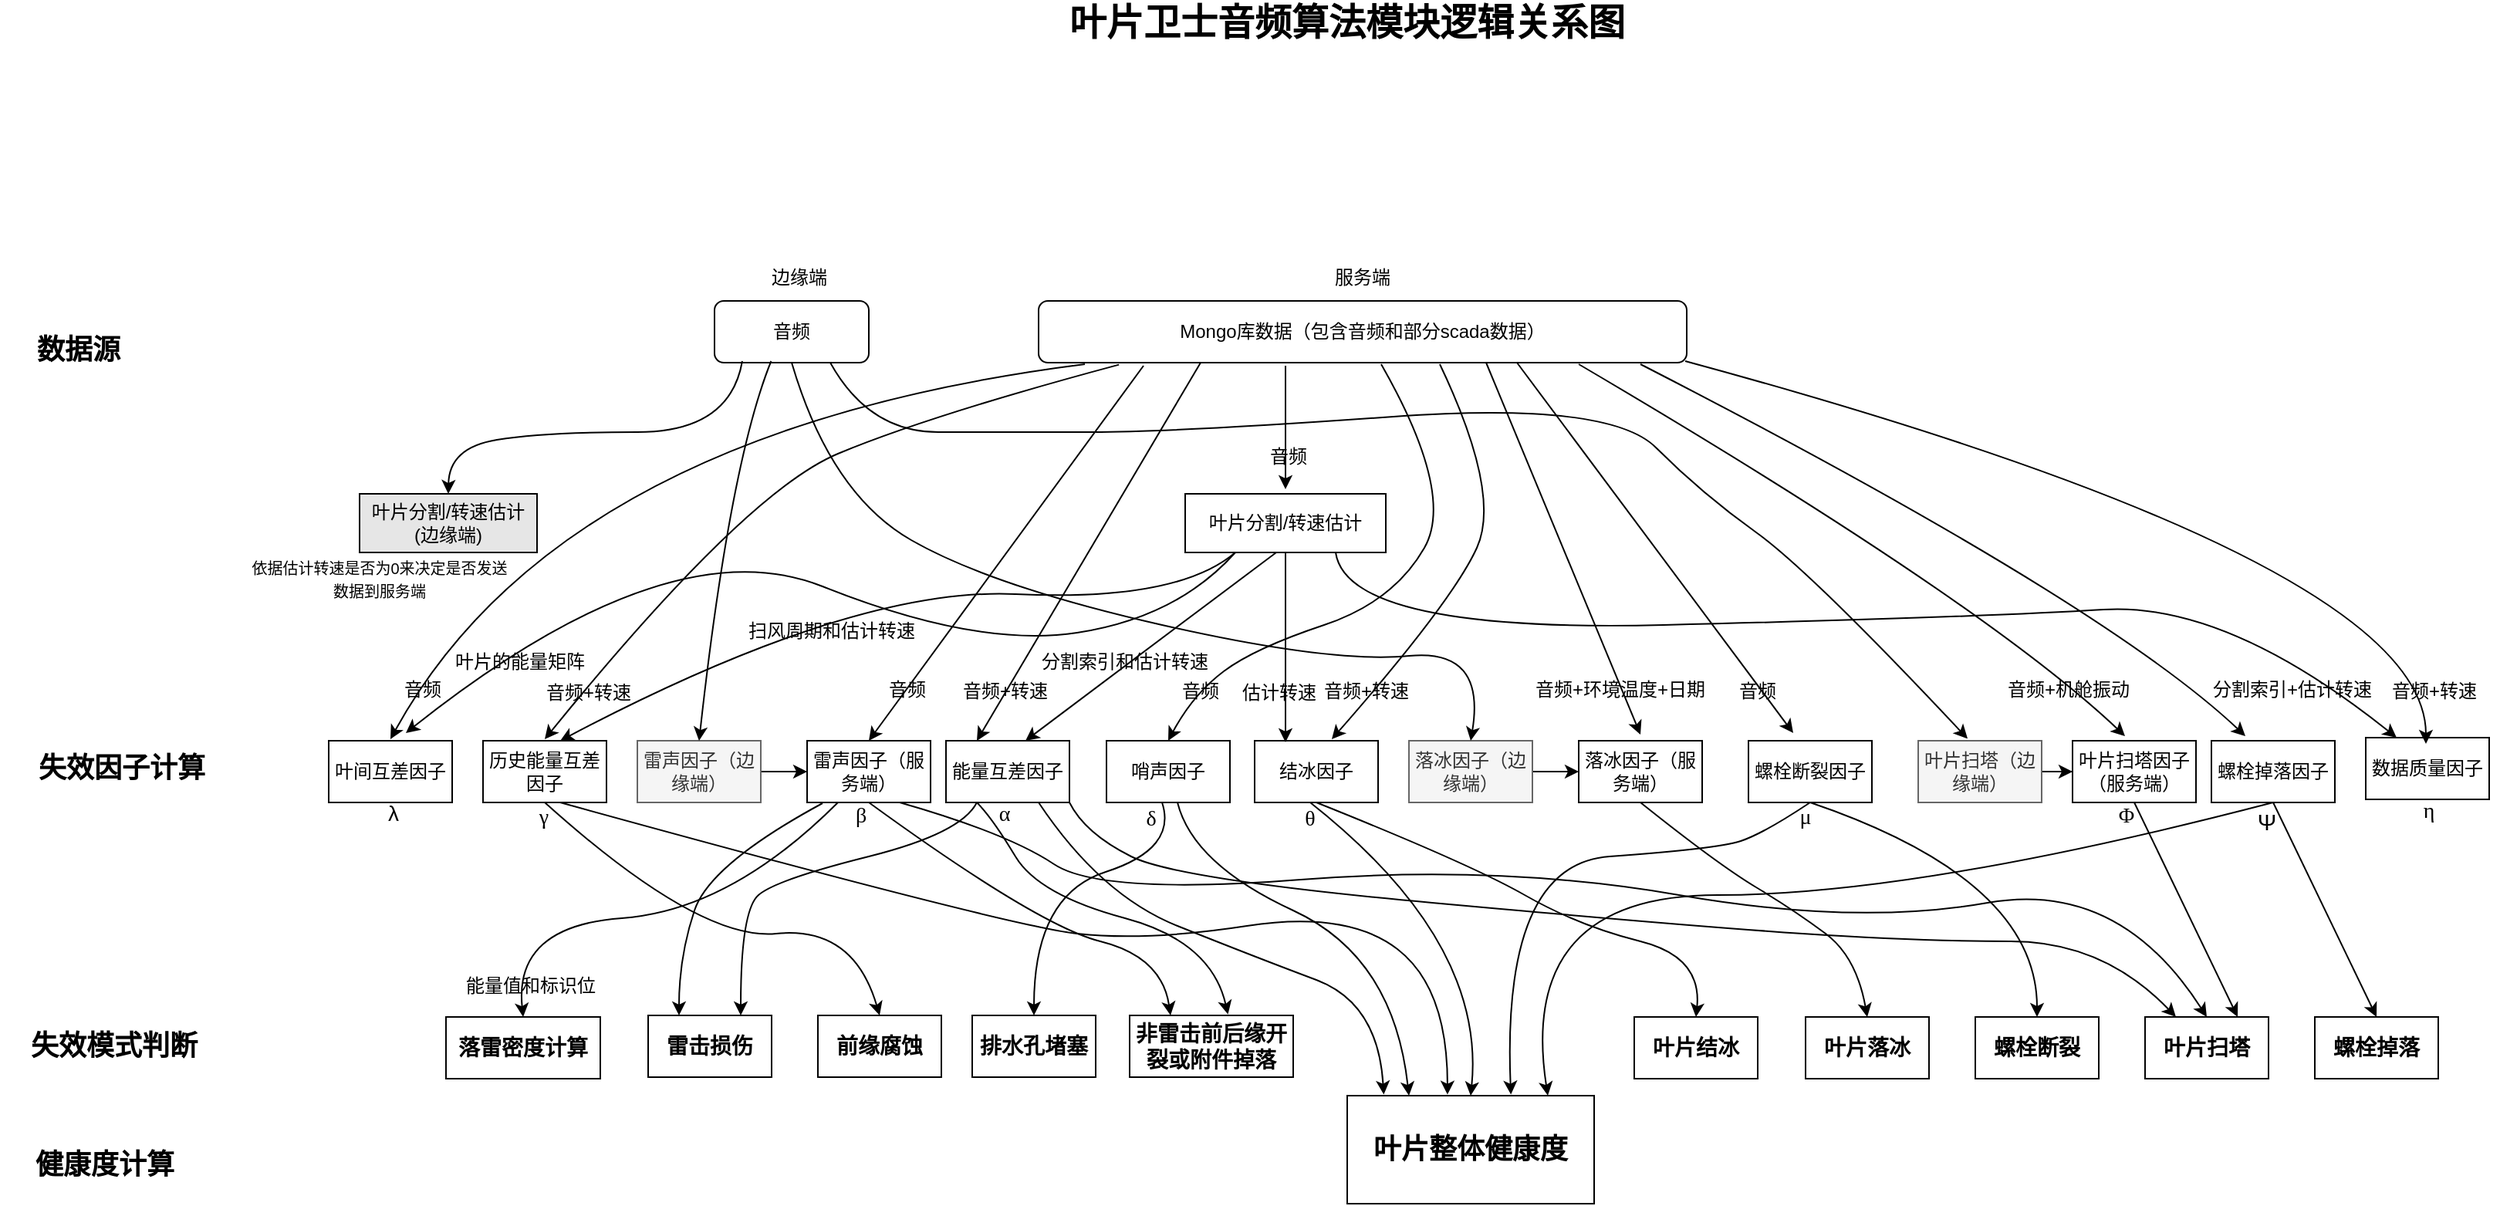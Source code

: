 <mxfile version="16.6.2" type="github">
  <diagram id="YilDh3PAvlAbY0U243uL" name="Page-1">
    <mxGraphModel dx="1182" dy="2036" grid="1" gridSize="10" guides="1" tooltips="1" connect="1" arrows="1" fold="1" page="0" pageScale="1" pageWidth="827" pageHeight="1169" math="0" shadow="0">
      <root>
        <mxCell id="0" />
        <mxCell id="1" parent="0" />
        <mxCell id="-pXGqylEfpOpcV__bSYs-3" value="数据质量因子" style="rounded=0;whiteSpace=wrap;html=1;" parent="1" vertex="1">
          <mxGeometry x="1230" y="-1002" width="80" height="40" as="geometry" />
        </mxCell>
        <mxCell id="-pXGqylEfpOpcV__bSYs-5" value="叶间互差因子" style="rounded=0;whiteSpace=wrap;html=1;" parent="1" vertex="1">
          <mxGeometry x="-90" y="-1000" width="80" height="40" as="geometry" />
        </mxCell>
        <mxCell id="-pXGqylEfpOpcV__bSYs-6" value="历史能量互差因子" style="rounded=0;whiteSpace=wrap;html=1;" parent="1" vertex="1">
          <mxGeometry x="10" y="-1000" width="80" height="40" as="geometry" />
        </mxCell>
        <mxCell id="-pXGqylEfpOpcV__bSYs-40" value="" style="edgeStyle=orthogonalEdgeStyle;rounded=0;orthogonalLoop=1;jettySize=auto;html=1;" parent="1" source="-pXGqylEfpOpcV__bSYs-7" target="-pXGqylEfpOpcV__bSYs-33" edge="1">
          <mxGeometry relative="1" as="geometry" />
        </mxCell>
        <mxCell id="-pXGqylEfpOpcV__bSYs-7" value="雷声因子（边缘端）" style="rounded=0;whiteSpace=wrap;html=1;fillColor=#f5f5f5;fontColor=#333333;strokeColor=#666666;" parent="1" vertex="1">
          <mxGeometry x="110" y="-1000" width="80" height="40" as="geometry" />
        </mxCell>
        <mxCell id="-pXGqylEfpOpcV__bSYs-8" value="能量互差因子" style="rounded=0;whiteSpace=wrap;html=1;" parent="1" vertex="1">
          <mxGeometry x="310" y="-1000" width="80" height="40" as="geometry" />
        </mxCell>
        <mxCell id="-pXGqylEfpOpcV__bSYs-9" value="哨声因子" style="rounded=0;whiteSpace=wrap;html=1;" parent="1" vertex="1">
          <mxGeometry x="414" y="-1000" width="80" height="40" as="geometry" />
        </mxCell>
        <mxCell id="-pXGqylEfpOpcV__bSYs-10" value="结冰因子" style="rounded=0;whiteSpace=wrap;html=1;" parent="1" vertex="1">
          <mxGeometry x="510" y="-1000" width="80" height="40" as="geometry" />
        </mxCell>
        <mxCell id="-pXGqylEfpOpcV__bSYs-41" value="" style="edgeStyle=orthogonalEdgeStyle;rounded=0;orthogonalLoop=1;jettySize=auto;html=1;" parent="1" source="-pXGqylEfpOpcV__bSYs-11" target="-pXGqylEfpOpcV__bSYs-12" edge="1">
          <mxGeometry relative="1" as="geometry" />
        </mxCell>
        <mxCell id="-pXGqylEfpOpcV__bSYs-11" value="落冰因子（边缘端）" style="rounded=0;whiteSpace=wrap;html=1;fillColor=#f5f5f5;fontColor=#333333;strokeColor=#666666;" parent="1" vertex="1">
          <mxGeometry x="610" y="-1000" width="80" height="40" as="geometry" />
        </mxCell>
        <mxCell id="-pXGqylEfpOpcV__bSYs-12" value="落冰因子（服务端）" style="rounded=0;whiteSpace=wrap;html=1;" parent="1" vertex="1">
          <mxGeometry x="720" y="-1000" width="80" height="40" as="geometry" />
        </mxCell>
        <mxCell id="-pXGqylEfpOpcV__bSYs-13" value="螺栓断裂因子" style="rounded=0;whiteSpace=wrap;html=1;" parent="1" vertex="1">
          <mxGeometry x="830" y="-1000" width="80" height="40" as="geometry" />
        </mxCell>
        <mxCell id="-pXGqylEfpOpcV__bSYs-14" value="螺栓掉落因子" style="rounded=0;whiteSpace=wrap;html=1;" parent="1" vertex="1">
          <mxGeometry x="1130" y="-1000" width="80" height="40" as="geometry" />
        </mxCell>
        <mxCell id="-pXGqylEfpOpcV__bSYs-101" value="" style="edgeStyle=orthogonalEdgeStyle;rounded=0;orthogonalLoop=1;jettySize=auto;html=1;fontSize=18;" parent="1" source="-pXGqylEfpOpcV__bSYs-15" target="-pXGqylEfpOpcV__bSYs-99" edge="1">
          <mxGeometry relative="1" as="geometry" />
        </mxCell>
        <mxCell id="-pXGqylEfpOpcV__bSYs-15" value="叶片扫塔（边缘端）" style="rounded=0;whiteSpace=wrap;html=1;fillColor=#f5f5f5;fontColor=#333333;strokeColor=#666666;" parent="1" vertex="1">
          <mxGeometry x="940" y="-1000" width="80" height="40" as="geometry" />
        </mxCell>
        <mxCell id="-pXGqylEfpOpcV__bSYs-16" value="&lt;b&gt;&lt;span style=&quot;font-size: 10.5pt&quot;&gt;雷击损伤&lt;/span&gt;&lt;/b&gt;" style="rounded=0;whiteSpace=wrap;html=1;" parent="1" vertex="1">
          <mxGeometry x="117" y="-822" width="80" height="40" as="geometry" />
        </mxCell>
        <mxCell id="-pXGqylEfpOpcV__bSYs-17" value="&lt;b&gt;&lt;span style=&quot;font-size: 10.5pt&quot;&gt;排水孔堵塞&lt;/span&gt;&lt;/b&gt;" style="rounded=0;whiteSpace=wrap;html=1;" parent="1" vertex="1">
          <mxGeometry x="327" y="-822" width="80" height="40" as="geometry" />
        </mxCell>
        <mxCell id="-pXGqylEfpOpcV__bSYs-18" value="&lt;b&gt;&lt;span style=&quot;font-size: 10.5pt&quot;&gt;非雷击前后缘开裂或附件掉落&lt;/span&gt;&lt;/b&gt;" style="rounded=0;whiteSpace=wrap;html=1;" parent="1" vertex="1">
          <mxGeometry x="429" y="-822" width="106" height="40" as="geometry" />
        </mxCell>
        <mxCell id="-pXGqylEfpOpcV__bSYs-19" value="&lt;b&gt;&lt;span style=&quot;font-size: 10.5pt&quot;&gt;螺栓断裂&lt;/span&gt;&lt;/b&gt;" style="rounded=0;whiteSpace=wrap;html=1;" parent="1" vertex="1">
          <mxGeometry x="977" y="-821" width="80" height="40" as="geometry" />
        </mxCell>
        <mxCell id="-pXGqylEfpOpcV__bSYs-20" value="&lt;b&gt;&lt;span style=&quot;font-size: 10.5pt&quot;&gt;叶片结冰&lt;/span&gt;&lt;/b&gt;" style="rounded=0;whiteSpace=wrap;html=1;" parent="1" vertex="1">
          <mxGeometry x="756" y="-821" width="80" height="40" as="geometry" />
        </mxCell>
        <mxCell id="-pXGqylEfpOpcV__bSYs-21" value="&lt;b&gt;&lt;span style=&quot;font-size: 10.5pt&quot;&gt;叶片扫塔&lt;/span&gt;&lt;/b&gt;" style="rounded=0;whiteSpace=wrap;html=1;" parent="1" vertex="1">
          <mxGeometry x="1087" y="-821" width="80" height="40" as="geometry" />
        </mxCell>
        <mxCell id="-pXGqylEfpOpcV__bSYs-22" value="&lt;b&gt;&lt;span style=&quot;font-size: 10.5pt&quot;&gt;前缘腐蚀&lt;/span&gt;&lt;/b&gt;" style="rounded=0;whiteSpace=wrap;html=1;" parent="1" vertex="1">
          <mxGeometry x="227" y="-822" width="80" height="40" as="geometry" />
        </mxCell>
        <mxCell id="-pXGqylEfpOpcV__bSYs-23" value="&lt;b&gt;&lt;span style=&quot;font-size: 10.5pt&quot;&gt;螺栓掉落&lt;/span&gt;&lt;/b&gt;" style="rounded=0;whiteSpace=wrap;html=1;" parent="1" vertex="1">
          <mxGeometry x="1197" y="-821" width="80" height="40" as="geometry" />
        </mxCell>
        <mxCell id="-pXGqylEfpOpcV__bSYs-24" value="&lt;font style=&quot;font-size: 18px&quot;&gt;&lt;b&gt;叶片整体健康度&lt;/b&gt;&lt;/font&gt;" style="rounded=0;whiteSpace=wrap;html=1;" parent="1" vertex="1">
          <mxGeometry x="570" y="-770" width="160" height="70" as="geometry" />
        </mxCell>
        <mxCell id="-pXGqylEfpOpcV__bSYs-26" value="&lt;font style=&quot;font-size: 14px&quot;&gt;&lt;b&gt;落雷密度计算&lt;/b&gt;&lt;/font&gt;" style="rounded=0;whiteSpace=wrap;html=1;" parent="1" vertex="1">
          <mxGeometry x="-14" y="-821" width="100" height="40" as="geometry" />
        </mxCell>
        <mxCell id="-pXGqylEfpOpcV__bSYs-27" value="&lt;span&gt;Mongo库数据（包含音频和部分scada数据）&lt;/span&gt;" style="rounded=1;whiteSpace=wrap;html=1;" parent="1" vertex="1">
          <mxGeometry x="370" y="-1285" width="420" height="40" as="geometry" />
        </mxCell>
        <mxCell id="-pXGqylEfpOpcV__bSYs-28" value="音频" style="rounded=1;whiteSpace=wrap;html=1;" parent="1" vertex="1">
          <mxGeometry x="160" y="-1285" width="100" height="40" as="geometry" />
        </mxCell>
        <mxCell id="-pXGqylEfpOpcV__bSYs-31" value="边缘端" style="text;html=1;strokeColor=none;fillColor=none;align=center;verticalAlign=middle;whiteSpace=wrap;rounded=0;" parent="1" vertex="1">
          <mxGeometry x="185" y="-1315" width="60" height="30" as="geometry" />
        </mxCell>
        <mxCell id="-pXGqylEfpOpcV__bSYs-32" value="服务端" style="text;html=1;strokeColor=none;fillColor=none;align=center;verticalAlign=middle;whiteSpace=wrap;rounded=0;" parent="1" vertex="1">
          <mxGeometry x="550" y="-1304.5" width="60" height="9" as="geometry" />
        </mxCell>
        <mxCell id="-pXGqylEfpOpcV__bSYs-33" value="雷声因子（服务端）" style="rounded=0;whiteSpace=wrap;html=1;" parent="1" vertex="1">
          <mxGeometry x="220" y="-1000" width="80" height="40" as="geometry" />
        </mxCell>
        <mxCell id="-pXGqylEfpOpcV__bSYs-34" value="&lt;b&gt;&lt;font style=&quot;font-size: 18px&quot;&gt;失效模式判断&lt;/font&gt;&lt;/b&gt;" style="text;html=1;strokeColor=none;fillColor=none;align=center;verticalAlign=middle;whiteSpace=wrap;rounded=0;" parent="1" vertex="1">
          <mxGeometry x="-294.5" y="-817" width="130" height="30" as="geometry" />
        </mxCell>
        <mxCell id="-pXGqylEfpOpcV__bSYs-35" value="&lt;b&gt;&lt;font style=&quot;font-size: 18px&quot;&gt;失效因子计算&lt;/font&gt;&lt;/b&gt;" style="text;html=1;strokeColor=none;fillColor=none;align=center;verticalAlign=middle;whiteSpace=wrap;rounded=0;" parent="1" vertex="1">
          <mxGeometry x="-294.5" y="-997" width="140" height="30" as="geometry" />
        </mxCell>
        <mxCell id="-pXGqylEfpOpcV__bSYs-36" value="&lt;b&gt;&lt;font style=&quot;font-size: 18px&quot;&gt;数据源&lt;/font&gt;&lt;/b&gt;" style="text;html=1;strokeColor=none;fillColor=none;align=center;verticalAlign=middle;whiteSpace=wrap;rounded=0;" parent="1" vertex="1">
          <mxGeometry x="-302.5" y="-1268" width="100" height="30" as="geometry" />
        </mxCell>
        <mxCell id="-pXGqylEfpOpcV__bSYs-43" value="" style="curved=1;endArrow=classic;html=1;rounded=0;entryX=0.75;entryY=0;entryDx=0;entryDy=0;exitX=0.25;exitY=1;exitDx=0;exitDy=0;" parent="1" source="-pXGqylEfpOpcV__bSYs-8" target="-pXGqylEfpOpcV__bSYs-16" edge="1">
          <mxGeometry width="50" height="50" relative="1" as="geometry">
            <mxPoint x="360" y="-880" as="sourcePoint" />
            <mxPoint x="100" y="-910" as="targetPoint" />
            <Array as="points">
              <mxPoint x="320" y="-940" />
              <mxPoint x="200" y="-910" />
              <mxPoint x="177" y="-890" />
            </Array>
          </mxGeometry>
        </mxCell>
        <mxCell id="-pXGqylEfpOpcV__bSYs-45" value="" style="curved=1;endArrow=classic;html=1;rounded=0;exitX=0;exitY=0.25;exitDx=0;exitDy=0;entryX=0.25;entryY=0;entryDx=0;entryDy=0;" parent="1" source="-pXGqylEfpOpcV__bSYs-64" target="-pXGqylEfpOpcV__bSYs-16" edge="1">
          <mxGeometry width="50" height="50" relative="1" as="geometry">
            <mxPoint x="60" y="-920" as="sourcePoint" />
            <mxPoint x="10" y="-840" as="targetPoint" />
            <Array as="points">
              <mxPoint x="157" y="-920" />
              <mxPoint x="137" y="-860" />
            </Array>
          </mxGeometry>
        </mxCell>
        <mxCell id="-pXGqylEfpOpcV__bSYs-46" value="" style="curved=1;endArrow=classic;html=1;rounded=0;exitX=0.5;exitY=1;exitDx=0;exitDy=0;entryX=0.5;entryY=0;entryDx=0;entryDy=0;" parent="1" source="-pXGqylEfpOpcV__bSYs-6" target="-pXGqylEfpOpcV__bSYs-22" edge="1">
          <mxGeometry width="50" height="50" relative="1" as="geometry">
            <mxPoint x="80" y="-640" as="sourcePoint" />
            <mxPoint x="130" y="-690" as="targetPoint" />
            <Array as="points">
              <mxPoint x="150" y="-870" />
              <mxPoint x="250" y="-880" />
            </Array>
          </mxGeometry>
        </mxCell>
        <mxCell id="-pXGqylEfpOpcV__bSYs-47" value="" style="curved=1;endArrow=classic;html=1;rounded=0;entryX=0.5;entryY=0;entryDx=0;entryDy=0;" parent="1" target="-pXGqylEfpOpcV__bSYs-26" edge="1">
          <mxGeometry width="50" height="50" relative="1" as="geometry">
            <mxPoint x="240" y="-960" as="sourcePoint" />
            <mxPoint x="229" y="-850" as="targetPoint" />
            <Array as="points">
              <mxPoint x="170" y="-890" />
              <mxPoint x="30" y="-880" />
            </Array>
          </mxGeometry>
        </mxCell>
        <mxCell id="-pXGqylEfpOpcV__bSYs-48" value="" style="curved=1;endArrow=classic;html=1;rounded=0;entryX=0.5;entryY=0;entryDx=0;entryDy=0;" parent="1" target="-pXGqylEfpOpcV__bSYs-17" edge="1">
          <mxGeometry width="50" height="50" relative="1" as="geometry">
            <mxPoint x="450" y="-960" as="sourcePoint" />
            <mxPoint x="510" y="-880" as="targetPoint" />
            <Array as="points">
              <mxPoint x="460" y="-930" />
              <mxPoint x="367" y="-900" />
            </Array>
          </mxGeometry>
        </mxCell>
        <mxCell id="-pXGqylEfpOpcV__bSYs-49" value="" style="curved=1;endArrow=classic;html=1;rounded=0;entryX=0.601;entryY=-0.017;entryDx=0;entryDy=0;exitX=0.25;exitY=1;exitDx=0;exitDy=0;entryPerimeter=0;" parent="1" source="-pXGqylEfpOpcV__bSYs-8" target="-pXGqylEfpOpcV__bSYs-18" edge="1">
          <mxGeometry width="50" height="50" relative="1" as="geometry">
            <mxPoint x="350" y="-960" as="sourcePoint" />
            <mxPoint x="370" y="-850" as="targetPoint" />
            <Array as="points">
              <mxPoint x="340" y="-950" />
              <mxPoint x="370" y="-900" />
              <mxPoint x="482" y="-870" />
            </Array>
          </mxGeometry>
        </mxCell>
        <mxCell id="-pXGqylEfpOpcV__bSYs-50" value="" style="curved=1;endArrow=classic;html=1;rounded=0;exitX=0.5;exitY=1;exitDx=0;exitDy=0;entryX=0.25;entryY=0;entryDx=0;entryDy=0;" parent="1" source="-pXGqylEfpOpcV__bSYs-33" target="-pXGqylEfpOpcV__bSYs-18" edge="1">
          <mxGeometry width="50" height="50" relative="1" as="geometry">
            <mxPoint x="150" y="-640" as="sourcePoint" />
            <mxPoint x="340" y="-840" as="targetPoint" />
            <Array as="points">
              <mxPoint x="370" y="-880" />
              <mxPoint x="450" y="-860" />
            </Array>
          </mxGeometry>
        </mxCell>
        <mxCell id="-pXGqylEfpOpcV__bSYs-51" value="" style="curved=1;endArrow=classic;html=1;rounded=0;entryX=0.5;entryY=0;entryDx=0;entryDy=0;exitX=0.5;exitY=1;exitDx=0;exitDy=0;" parent="1" source="-pXGqylEfpOpcV__bSYs-13" target="-pXGqylEfpOpcV__bSYs-19" edge="1">
          <mxGeometry width="50" height="50" relative="1" as="geometry">
            <mxPoint x="480" y="-861" as="sourcePoint" />
            <mxPoint x="600" y="-821" as="targetPoint" />
            <Array as="points">
              <mxPoint x="1017" y="-910" />
            </Array>
          </mxGeometry>
        </mxCell>
        <mxCell id="-pXGqylEfpOpcV__bSYs-52" value="" style="curved=1;endArrow=classic;html=1;rounded=0;entryX=0.5;entryY=0;entryDx=0;entryDy=0;exitX=0.5;exitY=1;exitDx=0;exitDy=0;" parent="1" source="-pXGqylEfpOpcV__bSYs-14" target="-pXGqylEfpOpcV__bSYs-23" edge="1">
          <mxGeometry width="50" height="50" relative="1" as="geometry">
            <mxPoint x="620" y="-860" as="sourcePoint" />
            <mxPoint x="480" y="-811" as="targetPoint" />
            <Array as="points" />
          </mxGeometry>
        </mxCell>
        <mxCell id="-pXGqylEfpOpcV__bSYs-53" value="" style="curved=1;endArrow=classic;html=1;rounded=0;entryX=0.75;entryY=0;entryDx=0;entryDy=0;exitX=0.5;exitY=1;exitDx=0;exitDy=0;" parent="1" source="-pXGqylEfpOpcV__bSYs-99" target="-pXGqylEfpOpcV__bSYs-21" edge="1">
          <mxGeometry width="50" height="50" relative="1" as="geometry">
            <mxPoint x="1020" y="-960" as="sourcePoint" />
            <mxPoint x="670" y="-821" as="targetPoint" />
            <Array as="points" />
          </mxGeometry>
        </mxCell>
        <mxCell id="-pXGqylEfpOpcV__bSYs-54" value="&lt;b&gt;&lt;span style=&quot;font-size: 10.5pt&quot;&gt;叶片落冰&lt;/span&gt;&lt;/b&gt;" style="rounded=0;whiteSpace=wrap;html=1;" parent="1" vertex="1">
          <mxGeometry x="867" y="-821" width="80" height="40" as="geometry" />
        </mxCell>
        <mxCell id="-pXGqylEfpOpcV__bSYs-55" value="" style="curved=1;endArrow=classic;html=1;rounded=0;entryX=0.5;entryY=0;entryDx=0;entryDy=0;exitX=0.5;exitY=1;exitDx=0;exitDy=0;" parent="1" target="-pXGqylEfpOpcV__bSYs-54" edge="1">
          <mxGeometry width="50" height="50" relative="1" as="geometry">
            <mxPoint x="760" y="-960" as="sourcePoint" />
            <mxPoint x="690" y="-830" as="targetPoint" />
            <Array as="points">
              <mxPoint x="810" y="-920" />
              <mxPoint x="860" y="-890" />
              <mxPoint x="900" y="-860" />
            </Array>
          </mxGeometry>
        </mxCell>
        <mxCell id="-pXGqylEfpOpcV__bSYs-56" value="" style="curved=1;endArrow=classic;html=1;rounded=0;entryX=0.5;entryY=0;entryDx=0;entryDy=0;exitX=0.5;exitY=1;exitDx=0;exitDy=0;" parent="1" target="-pXGqylEfpOpcV__bSYs-20" edge="1">
          <mxGeometry width="50" height="50" relative="1" as="geometry">
            <mxPoint x="550" y="-960" as="sourcePoint" />
            <mxPoint x="390" y="-821" as="targetPoint" />
            <Array as="points">
              <mxPoint x="650" y="-920" />
              <mxPoint x="720" y="-880" />
              <mxPoint x="800" y="-860" />
            </Array>
          </mxGeometry>
        </mxCell>
        <mxCell id="-pXGqylEfpOpcV__bSYs-57" value="" style="curved=1;endArrow=classic;html=1;rounded=0;entryX=0.25;entryY=0;entryDx=0;entryDy=0;exitX=1;exitY=1;exitDx=0;exitDy=0;" parent="1" source="-pXGqylEfpOpcV__bSYs-8" target="-pXGqylEfpOpcV__bSYs-21" edge="1">
          <mxGeometry width="50" height="50" relative="1" as="geometry">
            <mxPoint x="370" y="-960" as="sourcePoint" />
            <mxPoint x="400" y="-821" as="targetPoint" />
            <Array as="points">
              <mxPoint x="400" y="-940" />
              <mxPoint x="460" y="-910" />
              <mxPoint x="790" y="-880" />
              <mxPoint x="940" y="-870" />
              <mxPoint x="1060" y="-870" />
            </Array>
          </mxGeometry>
        </mxCell>
        <mxCell id="-pXGqylEfpOpcV__bSYs-58" value="" style="curved=1;endArrow=classic;html=1;rounded=0;exitX=0.75;exitY=1;exitDx=0;exitDy=0;entryX=0.5;entryY=0;entryDx=0;entryDy=0;" parent="1" source="-pXGqylEfpOpcV__bSYs-33" target="-pXGqylEfpOpcV__bSYs-21" edge="1">
          <mxGeometry width="50" height="50" relative="1" as="geometry">
            <mxPoint x="360" y="-950" as="sourcePoint" />
            <mxPoint x="820" y="-830" as="targetPoint" />
            <Array as="points">
              <mxPoint x="350" y="-940" />
              <mxPoint x="410" y="-900" />
              <mxPoint x="670" y="-920" />
              <mxPoint x="900" y="-880" />
              <mxPoint x="1070" y="-910" />
            </Array>
          </mxGeometry>
        </mxCell>
        <mxCell id="-pXGqylEfpOpcV__bSYs-61" value="&lt;span lang=&quot;EN-US&quot; style=&quot;font-size: 10.5pt&quot;&gt;λ&lt;/span&gt;" style="text;html=1;strokeColor=none;fillColor=none;align=center;verticalAlign=middle;whiteSpace=wrap;rounded=0;fontSize=14;" parent="1" vertex="1">
          <mxGeometry x="-58" y="-958" width="20" height="10" as="geometry" />
        </mxCell>
        <mxCell id="-pXGqylEfpOpcV__bSYs-62" value="&lt;p class=&quot;MsoNormal&quot; align=&quot;center&quot;&gt;&lt;span lang=&quot;EN-US&quot; style=&quot;font-family: &amp;#34;times new roman&amp;#34; , serif&quot;&gt;η&lt;/span&gt;&lt;/p&gt;" style="text;html=1;strokeColor=none;fillColor=none;align=center;verticalAlign=middle;whiteSpace=wrap;rounded=0;fontSize=14;" parent="1" vertex="1">
          <mxGeometry x="1251" y="-963" width="40" height="15" as="geometry" />
        </mxCell>
        <mxCell id="-pXGqylEfpOpcV__bSYs-63" value="&lt;p class=&quot;MsoNormal&quot; align=&quot;center&quot;&gt;&lt;span lang=&quot;EN-US&quot; style=&quot;font-family: &amp;#34;times new roman&amp;#34; , serif&quot;&gt;γ&lt;/span&gt;&lt;/p&gt;" style="text;html=1;strokeColor=none;fillColor=none;align=center;verticalAlign=middle;whiteSpace=wrap;rounded=0;fontSize=14;" parent="1" vertex="1">
          <mxGeometry x="29" y="-961" width="41" height="20" as="geometry" />
        </mxCell>
        <mxCell id="-pXGqylEfpOpcV__bSYs-64" value="&lt;p class=&quot;MsoNormal&quot; align=&quot;center&quot;&gt;&lt;span lang=&quot;EN-US&quot; style=&quot;font-family: &amp;#34;times new roman&amp;#34; , serif&quot;&gt;β&lt;/span&gt;&lt;/p&gt;" style="text;html=1;strokeColor=none;fillColor=none;align=center;verticalAlign=middle;whiteSpace=wrap;rounded=0;fontSize=14;" parent="1" vertex="1">
          <mxGeometry x="230" y="-967" width="50" height="30" as="geometry" />
        </mxCell>
        <mxCell id="-pXGqylEfpOpcV__bSYs-65" value="&lt;p class=&quot;MsoNormal&quot; align=&quot;center&quot;&gt;&lt;span lang=&quot;EN-US&quot; style=&quot;font-size: 10.5pt ; font-family: &amp;#34;times new roman&amp;#34; , serif&quot;&gt;α&lt;/span&gt;&lt;br&gt;&lt;/p&gt;" style="text;html=1;strokeColor=none;fillColor=none;align=center;verticalAlign=middle;whiteSpace=wrap;rounded=0;fontSize=14;" parent="1" vertex="1">
          <mxGeometry x="338" y="-958" width="20" height="10" as="geometry" />
        </mxCell>
        <mxCell id="-pXGqylEfpOpcV__bSYs-66" value="&lt;p class=&quot;MsoNormal&quot; align=&quot;center&quot;&gt;&lt;span lang=&quot;EN-US&quot; style=&quot;font-family: &amp;#34;times new roman&amp;#34; , serif&quot;&gt;δ&lt;/span&gt;&lt;/p&gt;" style="text;html=1;strokeColor=none;fillColor=none;align=center;verticalAlign=middle;whiteSpace=wrap;rounded=0;fontSize=14;" parent="1" vertex="1">
          <mxGeometry x="425" y="-957" width="36" height="13" as="geometry" />
        </mxCell>
        <mxCell id="-pXGqylEfpOpcV__bSYs-67" value="&lt;p class=&quot;MsoNormal&quot; align=&quot;center&quot;&gt;&lt;span lang=&quot;EN-US&quot; style=&quot;font-family: &amp;#34;times new roman&amp;#34; , serif&quot;&gt;θ&lt;/span&gt;&lt;/p&gt;" style="text;html=1;strokeColor=none;fillColor=none;align=center;verticalAlign=middle;whiteSpace=wrap;rounded=0;fontSize=14;" parent="1" vertex="1">
          <mxGeometry x="521" y="-965" width="50" height="30" as="geometry" />
        </mxCell>
        <mxCell id="-pXGqylEfpOpcV__bSYs-69" value="&lt;p class=&quot;MsoNormal&quot; align=&quot;center&quot;&gt;&lt;span lang=&quot;EN-US&quot; style=&quot;font-family: &amp;#34;times new roman&amp;#34; , serif&quot;&gt;μ&lt;/span&gt;&lt;/p&gt;" style="text;html=1;strokeColor=none;fillColor=none;align=center;verticalAlign=middle;whiteSpace=wrap;rounded=0;fontSize=14;" parent="1" vertex="1">
          <mxGeometry x="842" y="-966" width="50" height="30" as="geometry" />
        </mxCell>
        <mxCell id="-pXGqylEfpOpcV__bSYs-70" value="&lt;p class=&quot;MsoNormal&quot; align=&quot;center&quot;&gt;&lt;span lang=&quot;EN-US&quot; style=&quot;font-size: 10.5pt ; font-family: &amp;#34;times new roman&amp;#34; , serif&quot;&gt;Φ&lt;/span&gt;&lt;br&gt;&lt;/p&gt;" style="text;html=1;strokeColor=none;fillColor=none;align=center;verticalAlign=middle;whiteSpace=wrap;rounded=0;fontSize=14;" parent="1" vertex="1">
          <mxGeometry x="1050" y="-967" width="50" height="30" as="geometry" />
        </mxCell>
        <mxCell id="-pXGqylEfpOpcV__bSYs-71" value="&lt;p class=&quot;MsoNormal&quot; align=&quot;center&quot;&gt;&lt;span style=&quot;font-size: 11pt&quot;&gt;Ψ&lt;/span&gt;&lt;br&gt;&lt;/p&gt;" style="text;html=1;strokeColor=none;fillColor=none;align=center;verticalAlign=middle;whiteSpace=wrap;rounded=0;fontSize=14;" parent="1" vertex="1">
          <mxGeometry x="1141" y="-962" width="50" height="30" as="geometry" />
        </mxCell>
        <mxCell id="-pXGqylEfpOpcV__bSYs-75" value="" style="curved=1;endArrow=classic;html=1;rounded=0;fontSize=14;entryX=0.663;entryY=-0.01;entryDx=0;entryDy=0;entryPerimeter=0;" parent="1" target="-pXGqylEfpOpcV__bSYs-24" edge="1">
          <mxGeometry width="50" height="50" relative="1" as="geometry">
            <mxPoint x="870" y="-960" as="sourcePoint" />
            <mxPoint x="1130" y="-830" as="targetPoint" />
            <Array as="points">
              <mxPoint x="840" y="-940" />
              <mxPoint x="810" y="-930" />
              <mxPoint x="670" y="-920" />
            </Array>
          </mxGeometry>
        </mxCell>
        <mxCell id="-pXGqylEfpOpcV__bSYs-76" value="" style="curved=1;endArrow=classic;html=1;rounded=0;fontSize=14;exitX=0.5;exitY=1;exitDx=0;exitDy=0;" parent="1" source="-pXGqylEfpOpcV__bSYs-14" edge="1">
          <mxGeometry width="50" height="50" relative="1" as="geometry">
            <mxPoint x="880" y="-950" as="sourcePoint" />
            <mxPoint x="700" y="-770" as="targetPoint" />
            <Array as="points">
              <mxPoint x="940" y="-900" />
              <mxPoint x="680" y="-900" />
            </Array>
          </mxGeometry>
        </mxCell>
        <mxCell id="-pXGqylEfpOpcV__bSYs-77" value="" style="curved=1;endArrow=classic;html=1;rounded=0;entryX=0.5;entryY=0;entryDx=0;entryDy=0;" parent="1" target="-pXGqylEfpOpcV__bSYs-24" edge="1">
          <mxGeometry width="50" height="50" relative="1" as="geometry">
            <mxPoint x="546" y="-960" as="sourcePoint" />
            <mxPoint x="621" y="-811" as="targetPoint" />
            <Array as="points">
              <mxPoint x="660" y="-870" />
            </Array>
          </mxGeometry>
        </mxCell>
        <mxCell id="-pXGqylEfpOpcV__bSYs-78" value="" style="curved=1;endArrow=classic;html=1;rounded=0;entryX=0.148;entryY=-0.01;entryDx=0;entryDy=0;entryPerimeter=0;exitX=0.75;exitY=1;exitDx=0;exitDy=0;" parent="1" source="-pXGqylEfpOpcV__bSYs-8" target="-pXGqylEfpOpcV__bSYs-24" edge="1">
          <mxGeometry width="50" height="50" relative="1" as="geometry">
            <mxPoint x="350" y="-960" as="sourcePoint" />
            <mxPoint x="382.5" y="-812" as="targetPoint" />
            <Array as="points">
              <mxPoint x="410" y="-900" />
              <mxPoint x="510" y="-860" />
              <mxPoint x="590" y="-830" />
            </Array>
          </mxGeometry>
        </mxCell>
        <mxCell id="-pXGqylEfpOpcV__bSYs-79" value="" style="curved=1;endArrow=classic;html=1;rounded=0;entryX=0.406;entryY=-0.01;entryDx=0;entryDy=0;entryPerimeter=0;" parent="1" target="-pXGqylEfpOpcV__bSYs-24" edge="1">
          <mxGeometry width="50" height="50" relative="1" as="geometry">
            <mxPoint x="60" y="-960" as="sourcePoint" />
            <mxPoint x="141" y="-812" as="targetPoint" />
            <Array as="points">
              <mxPoint x="350" y="-880" />
              <mxPoint x="440" y="-870" />
              <mxPoint x="570" y="-890" />
              <mxPoint x="635" y="-840" />
            </Array>
          </mxGeometry>
        </mxCell>
        <mxCell id="-pXGqylEfpOpcV__bSYs-80" value="" style="curved=1;endArrow=classic;html=1;rounded=0;entryX=0.25;entryY=0;entryDx=0;entryDy=0;exitX=0.575;exitY=1;exitDx=0;exitDy=0;exitPerimeter=0;" parent="1" source="-pXGqylEfpOpcV__bSYs-9" target="-pXGqylEfpOpcV__bSYs-24" edge="1">
          <mxGeometry width="50" height="50" relative="1" as="geometry">
            <mxPoint x="460" y="-950" as="sourcePoint" />
            <mxPoint x="241" y="-812" as="targetPoint" />
            <Array as="points">
              <mxPoint x="470" y="-920" />
              <mxPoint x="600" y="-860" />
            </Array>
          </mxGeometry>
        </mxCell>
        <mxCell id="-pXGqylEfpOpcV__bSYs-90" value="" style="curved=1;endArrow=classic;html=1;rounded=0;fontSize=18;entryX=0.5;entryY=0;entryDx=0;entryDy=0;exitX=0.367;exitY=0.975;exitDx=0;exitDy=0;exitPerimeter=0;" parent="1" source="-pXGqylEfpOpcV__bSYs-28" target="-pXGqylEfpOpcV__bSYs-7" edge="1">
          <mxGeometry width="50" height="50" relative="1" as="geometry">
            <mxPoint x="190" y="-1240" as="sourcePoint" />
            <mxPoint x="397.28" y="-1077" as="targetPoint" />
            <Array as="points">
              <mxPoint x="170" y="-1180" />
            </Array>
          </mxGeometry>
        </mxCell>
        <mxCell id="-pXGqylEfpOpcV__bSYs-91" value="" style="curved=1;endArrow=classic;html=1;rounded=0;fontSize=18;entryX=0.5;entryY=0;entryDx=0;entryDy=0;exitX=0.5;exitY=1;exitDx=0;exitDy=0;" parent="1" source="-pXGqylEfpOpcV__bSYs-28" target="-pXGqylEfpOpcV__bSYs-11" edge="1">
          <mxGeometry width="50" height="50" relative="1" as="geometry">
            <mxPoint x="370" y="-1240" as="sourcePoint" />
            <mxPoint x="160" y="-990" as="targetPoint" />
            <Array as="points">
              <mxPoint x="235" y="-1160" />
              <mxPoint x="340" y="-1100" />
              <mxPoint x="560" y="-1050" />
              <mxPoint x="660" y="-1060" />
            </Array>
          </mxGeometry>
        </mxCell>
        <mxCell id="-pXGqylEfpOpcV__bSYs-92" value="" style="curved=1;endArrow=classic;html=1;rounded=0;fontSize=18;" parent="1" edge="1">
          <mxGeometry width="50" height="50" relative="1" as="geometry">
            <mxPoint x="530" y="-1243" as="sourcePoint" />
            <mxPoint x="530" y="-1163" as="targetPoint" />
            <Array as="points" />
          </mxGeometry>
        </mxCell>
        <mxCell id="-pXGqylEfpOpcV__bSYs-95" value="" style="curved=1;endArrow=classic;html=1;rounded=0;fontSize=18;exitX=0.75;exitY=1;exitDx=0;exitDy=0;entryX=0.25;entryY=0;entryDx=0;entryDy=0;" parent="1" source="-pXGqylEfpOpcV__bSYs-4" target="-pXGqylEfpOpcV__bSYs-3" edge="1">
          <mxGeometry width="50" height="50" relative="1" as="geometry">
            <mxPoint x="510" y="-1148" as="sourcePoint" />
            <mxPoint x="409" y="-1093" as="targetPoint" />
            <Array as="points">
              <mxPoint x="570" y="-1070" />
              <mxPoint x="980" y="-1080" />
              <mxPoint x="1140" y="-1090" />
            </Array>
          </mxGeometry>
        </mxCell>
        <mxCell id="-pXGqylEfpOpcV__bSYs-97" value="" style="curved=1;endArrow=classic;html=1;rounded=0;fontSize=18;exitX=0.25;exitY=1;exitDx=0;exitDy=0;" parent="1" source="-pXGqylEfpOpcV__bSYs-4" edge="1">
          <mxGeometry width="50" height="50" relative="1" as="geometry">
            <mxPoint x="470" y="-1147" as="sourcePoint" />
            <mxPoint x="60" y="-1000" as="targetPoint" />
            <Array as="points">
              <mxPoint x="460" y="-1090" />
              <mxPoint x="250" y="-1100" />
            </Array>
          </mxGeometry>
        </mxCell>
        <mxCell id="-pXGqylEfpOpcV__bSYs-98" value="" style="curved=1;endArrow=classic;html=1;rounded=0;fontSize=18;exitX=0.25;exitY=1;exitDx=0;exitDy=0;" parent="1" source="-pXGqylEfpOpcV__bSYs-4" edge="1">
          <mxGeometry width="50" height="50" relative="1" as="geometry">
            <mxPoint x="490" y="-1150" as="sourcePoint" />
            <mxPoint x="-40" y="-1005" as="targetPoint" />
            <Array as="points">
              <mxPoint x="460" y="-1080" />
              <mxPoint x="330" y="-1060" />
              <mxPoint x="130" y="-1140" />
            </Array>
          </mxGeometry>
        </mxCell>
        <mxCell id="-pXGqylEfpOpcV__bSYs-99" value="叶片扫塔因子（服务端）" style="rounded=0;whiteSpace=wrap;html=1;" parent="1" vertex="1">
          <mxGeometry x="1040" y="-1000" width="80" height="40" as="geometry" />
        </mxCell>
        <mxCell id="-pXGqylEfpOpcV__bSYs-102" value="" style="curved=1;endArrow=classic;html=1;rounded=0;fontSize=18;entryX=0.4;entryY=-0.033;entryDx=0;entryDy=0;entryPerimeter=0;exitX=0.75;exitY=1;exitDx=0;exitDy=0;" parent="1" source="-pXGqylEfpOpcV__bSYs-28" target="-pXGqylEfpOpcV__bSYs-15" edge="1">
          <mxGeometry width="50" height="50" relative="1" as="geometry">
            <mxPoint x="240" y="-1240" as="sourcePoint" />
            <mxPoint x="660" y="-990" as="targetPoint" />
            <Array as="points">
              <mxPoint x="260" y="-1200" />
              <mxPoint x="350" y="-1200" />
              <mxPoint x="460" y="-1200" />
              <mxPoint x="740" y="-1220" />
              <mxPoint x="800" y="-1160" />
              <mxPoint x="870" y="-1110" />
            </Array>
          </mxGeometry>
        </mxCell>
        <mxCell id="-pXGqylEfpOpcV__bSYs-103" value="&lt;font style=&quot;font-size: 12px&quot;&gt;叶片的能量矩阵&lt;/font&gt;" style="text;whiteSpace=wrap;html=1;fontSize=18;" parent="1" vertex="1">
          <mxGeometry x="-10" y="-1070" width="100" height="30" as="geometry" />
        </mxCell>
        <mxCell id="-pXGqylEfpOpcV__bSYs-104" value="" style="curved=1;endArrow=classic;html=1;rounded=0;fontSize=18;entryX=0.5;entryY=0;entryDx=0;entryDy=0;" parent="1" edge="1">
          <mxGeometry width="50" height="50" relative="1" as="geometry">
            <mxPoint x="400" y="-1244" as="sourcePoint" />
            <mxPoint x="-50" y="-1001" as="targetPoint" />
            <Array as="points">
              <mxPoint x="60" y="-1201" />
            </Array>
          </mxGeometry>
        </mxCell>
        <mxCell id="-pXGqylEfpOpcV__bSYs-105" value="&lt;font style=&quot;font-size: 12px&quot;&gt;扫风周期和估计转速&lt;/font&gt;" style="text;whiteSpace=wrap;html=1;fontSize=18;" parent="1" vertex="1">
          <mxGeometry x="180" y="-1090" width="120" height="40" as="geometry" />
        </mxCell>
        <mxCell id="-pXGqylEfpOpcV__bSYs-107" value="" style="curved=1;endArrow=classic;html=1;rounded=0;fontSize=18;exitX=0.5;exitY=1;exitDx=0;exitDy=0;entryX=0.5;entryY=0;entryDx=0;entryDy=0;" parent="1" target="-pXGqylEfpOpcV__bSYs-33" edge="1">
          <mxGeometry width="50" height="50" relative="1" as="geometry">
            <mxPoint x="438" y="-1243" as="sourcePoint" />
            <mxPoint x="403" y="-1188" as="targetPoint" />
            <Array as="points" />
          </mxGeometry>
        </mxCell>
        <mxCell id="-pXGqylEfpOpcV__bSYs-108" value="" style="curved=1;endArrow=classic;html=1;rounded=0;fontSize=18;entryX=0.75;entryY=1;entryDx=0;entryDy=0;exitX=0.454;exitY=1;exitDx=0;exitDy=0;exitPerimeter=0;" parent="1" source="-pXGqylEfpOpcV__bSYs-4" edge="1">
          <mxGeometry width="50" height="50" relative="1" as="geometry">
            <mxPoint x="510" y="-1150" as="sourcePoint" />
            <mxPoint x="361.5" y="-1000" as="targetPoint" />
            <Array as="points" />
          </mxGeometry>
        </mxCell>
        <mxCell id="-pXGqylEfpOpcV__bSYs-109" value="" style="curved=1;endArrow=classic;html=1;rounded=0;fontSize=18;entryX=0.25;entryY=0;entryDx=0;entryDy=0;exitX=0.25;exitY=1;exitDx=0;exitDy=0;" parent="1" source="-pXGqylEfpOpcV__bSYs-27" target="-pXGqylEfpOpcV__bSYs-8" edge="1">
          <mxGeometry width="50" height="50" relative="1" as="geometry">
            <mxPoint x="460" y="-1240" as="sourcePoint" />
            <mxPoint x="282.5" y="-988" as="targetPoint" />
            <Array as="points" />
          </mxGeometry>
        </mxCell>
        <mxCell id="-pXGqylEfpOpcV__bSYs-110" value="&lt;font style=&quot;font-size: 12px&quot;&gt;分割索引和估计转速&lt;/font&gt;" style="text;whiteSpace=wrap;html=1;fontSize=18;" parent="1" vertex="1">
          <mxGeometry x="370" y="-1070" width="118" height="40" as="geometry" />
        </mxCell>
        <mxCell id="-pXGqylEfpOpcV__bSYs-111" value="" style="curved=1;endArrow=classic;html=1;rounded=0;fontSize=18;entryX=0.5;entryY=0;entryDx=0;entryDy=0;" parent="1" target="-pXGqylEfpOpcV__bSYs-9" edge="1">
          <mxGeometry width="50" height="50" relative="1" as="geometry">
            <mxPoint x="592" y="-1244" as="sourcePoint" />
            <mxPoint x="480" y="-1010" as="targetPoint" />
            <Array as="points">
              <mxPoint x="640" y="-1160" />
              <mxPoint x="600" y="-1090" />
              <mxPoint x="510" y="-1060" />
              <mxPoint x="470" y="-1030" />
            </Array>
          </mxGeometry>
        </mxCell>
        <mxCell id="-pXGqylEfpOpcV__bSYs-113" value="" style="curved=1;endArrow=classic;html=1;rounded=0;fontSize=18;" parent="1" edge="1">
          <mxGeometry width="50" height="50" relative="1" as="geometry">
            <mxPoint x="630" y="-1244" as="sourcePoint" />
            <mxPoint x="560" y="-1001" as="targetPoint" />
            <Array as="points">
              <mxPoint x="670" y="-1160" />
              <mxPoint x="638" y="-1090" />
            </Array>
          </mxGeometry>
        </mxCell>
        <mxCell id="-pXGqylEfpOpcV__bSYs-114" value="" style="curved=1;endArrow=classic;html=1;rounded=0;fontSize=18;entryX=0.25;entryY=0;entryDx=0;entryDy=0;startArrow=none;" parent="1" source="-pXGqylEfpOpcV__bSYs-4" edge="1">
          <mxGeometry width="50" height="50" relative="1" as="geometry">
            <mxPoint x="521" y="-1149" as="sourcePoint" />
            <mxPoint x="530" y="-999" as="targetPoint" />
            <Array as="points" />
          </mxGeometry>
        </mxCell>
        <mxCell id="-pXGqylEfpOpcV__bSYs-115" value="&lt;font style=&quot;font-size: 12px&quot;&gt;估计转速&lt;/font&gt;" style="text;whiteSpace=wrap;html=1;fontSize=18;" parent="1" vertex="1">
          <mxGeometry x="500" y="-1050" width="60" height="20" as="geometry" />
        </mxCell>
        <mxCell id="-pXGqylEfpOpcV__bSYs-116" value="" style="curved=1;endArrow=classic;html=1;rounded=0;fontSize=18;entryX=0.5;entryY=0;entryDx=0;entryDy=0;" parent="1" edge="1">
          <mxGeometry width="50" height="50" relative="1" as="geometry">
            <mxPoint x="660" y="-1245" as="sourcePoint" />
            <mxPoint x="760" y="-1004" as="targetPoint" />
            <Array as="points" />
          </mxGeometry>
        </mxCell>
        <mxCell id="-pXGqylEfpOpcV__bSYs-117" value="" style="curved=1;endArrow=classic;html=1;rounded=0;fontSize=18;entryX=0.5;entryY=0;entryDx=0;entryDy=0;" parent="1" edge="1">
          <mxGeometry width="50" height="50" relative="1" as="geometry">
            <mxPoint x="680" y="-1245" as="sourcePoint" />
            <mxPoint x="859" y="-1005" as="targetPoint" />
            <Array as="points" />
          </mxGeometry>
        </mxCell>
        <mxCell id="-pXGqylEfpOpcV__bSYs-118" value="" style="curved=1;endArrow=classic;html=1;rounded=0;fontSize=18;entryX=0.5;entryY=0;entryDx=0;entryDy=0;" parent="1" edge="1">
          <mxGeometry width="50" height="50" relative="1" as="geometry">
            <mxPoint x="720" y="-1244" as="sourcePoint" />
            <mxPoint x="1074" y="-1003" as="targetPoint" />
            <Array as="points">
              <mxPoint x="982" y="-1090" />
            </Array>
          </mxGeometry>
        </mxCell>
        <mxCell id="-pXGqylEfpOpcV__bSYs-119" value="" style="curved=1;endArrow=classic;html=1;rounded=0;fontSize=18;entryX=0.5;entryY=0;entryDx=0;entryDy=0;" parent="1" edge="1">
          <mxGeometry width="50" height="50" relative="1" as="geometry">
            <mxPoint x="760" y="-1244" as="sourcePoint" />
            <mxPoint x="1152" y="-1003" as="targetPoint" />
            <Array as="points">
              <mxPoint x="1060" y="-1090" />
            </Array>
          </mxGeometry>
        </mxCell>
        <mxCell id="-pXGqylEfpOpcV__bSYs-120" value="" style="curved=1;endArrow=classic;html=1;rounded=0;fontSize=18;exitX=1;exitY=0.875;exitDx=0;exitDy=0;entryX=0.5;entryY=0;entryDx=0;entryDy=0;exitPerimeter=0;" parent="1" edge="1">
          <mxGeometry width="50" height="50" relative="1" as="geometry">
            <mxPoint x="789" y="-1246" as="sourcePoint" />
            <mxPoint x="1269" y="-998" as="targetPoint" />
            <Array as="points">
              <mxPoint x="1269" y="-1116" />
            </Array>
          </mxGeometry>
        </mxCell>
        <mxCell id="-pXGqylEfpOpcV__bSYs-121" value="&lt;b style=&quot;color: rgb(0, 0, 0); font-family: helvetica; font-size: 12px; font-style: normal; letter-spacing: normal; text-align: center; text-indent: 0px; text-transform: none; word-spacing: 0px; background-color: rgb(255, 255, 255);&quot;&gt;&lt;font style=&quot;font-size: 18px&quot;&gt;健康度计算&lt;/font&gt;&lt;/b&gt;" style="text;whiteSpace=wrap;html=1;fontSize=18;" parent="1" vertex="1">
          <mxGeometry x="-282.5" y="-742" width="120" height="40" as="geometry" />
        </mxCell>
        <mxCell id="-pXGqylEfpOpcV__bSYs-124" value="&lt;font style=&quot;font-size: 12px&quot;&gt;分割索引+估计转速&lt;/font&gt;" style="text;whiteSpace=wrap;html=1;fontSize=18;" parent="1" vertex="1">
          <mxGeometry x="1129" y="-1052" width="121" height="40" as="geometry" />
        </mxCell>
        <mxCell id="-pXGqylEfpOpcV__bSYs-128" value="&lt;font style=&quot;font-size: 24px&quot;&gt;&lt;b&gt;叶片卫士音频算法模块逻辑关系图&lt;/b&gt;&lt;/font&gt;" style="text;html=1;strokeColor=none;fillColor=none;align=center;verticalAlign=middle;whiteSpace=wrap;rounded=0;fontSize=18;" parent="1" vertex="1">
          <mxGeometry x="386" y="-1480" width="368" height="30" as="geometry" />
        </mxCell>
        <mxCell id="-pXGqylEfpOpcV__bSYs-131" value="&lt;font style=&quot;font-size: 12px&quot;&gt;音频&lt;/font&gt;" style="text;whiteSpace=wrap;html=1;fontSize=18;" parent="1" vertex="1">
          <mxGeometry x="271" y="-1052" width="30" height="30" as="geometry" />
        </mxCell>
        <mxCell id="-pXGqylEfpOpcV__bSYs-134" value="&lt;font style=&quot;font-size: 12px&quot;&gt;音频+转速&lt;/font&gt;" style="text;whiteSpace=wrap;html=1;fontSize=18;" parent="1" vertex="1">
          <mxGeometry x="319" y="-1051" width="58" height="30" as="geometry" />
        </mxCell>
        <mxCell id="-pXGqylEfpOpcV__bSYs-136" value="&lt;font style=&quot;font-size: 12px&quot;&gt;音频&lt;/font&gt;" style="text;whiteSpace=wrap;html=1;fontSize=18;" parent="1" vertex="1">
          <mxGeometry x="461" y="-1051" width="30" height="30" as="geometry" />
        </mxCell>
        <mxCell id="-pXGqylEfpOpcV__bSYs-137" value="&lt;font style=&quot;font-size: 12px&quot;&gt;音频+转速&lt;/font&gt;" style="text;whiteSpace=wrap;html=1;fontSize=18;" parent="1" vertex="1">
          <mxGeometry x="553" y="-1051" width="58" height="30" as="geometry" />
        </mxCell>
        <mxCell id="-pXGqylEfpOpcV__bSYs-138" value="&lt;font style=&quot;font-size: 12px&quot;&gt;音频+环境温度+日期&lt;/font&gt;" style="text;whiteSpace=wrap;html=1;fontSize=18;" parent="1" vertex="1">
          <mxGeometry x="690" y="-1052" width="120" height="30" as="geometry" />
        </mxCell>
        <mxCell id="-pXGqylEfpOpcV__bSYs-139" value="&lt;font style=&quot;font-size: 12px&quot;&gt;音频&lt;/font&gt;" style="text;whiteSpace=wrap;html=1;fontSize=18;" parent="1" vertex="1">
          <mxGeometry x="822" y="-1051" width="30" height="30" as="geometry" />
        </mxCell>
        <mxCell id="-pXGqylEfpOpcV__bSYs-140" value="&lt;font style=&quot;font-size: 12px&quot;&gt;音频+机舱振动&lt;/font&gt;" style="text;whiteSpace=wrap;html=1;fontSize=18;" parent="1" vertex="1">
          <mxGeometry x="996" y="-1052" width="81" height="30" as="geometry" />
        </mxCell>
        <mxCell id="-pXGqylEfpOpcV__bSYs-141" value="&lt;font style=&quot;font-size: 12px&quot;&gt;音频+转速&lt;/font&gt;" style="text;whiteSpace=wrap;html=1;fontSize=18;" parent="1" vertex="1">
          <mxGeometry x="1245" y="-1051" width="71" height="30" as="geometry" />
        </mxCell>
        <mxCell id="-pXGqylEfpOpcV__bSYs-142" value="&lt;font style=&quot;font-size: 12px&quot;&gt;音频&lt;/font&gt;" style="text;whiteSpace=wrap;html=1;fontSize=18;" parent="1" vertex="1">
          <mxGeometry x="-43" y="-1052" width="30" height="30" as="geometry" />
        </mxCell>
        <mxCell id="-pXGqylEfpOpcV__bSYs-143" value="" style="curved=1;endArrow=classic;html=1;rounded=0;fontSize=18;exitX=0.124;exitY=1.058;exitDx=0;exitDy=0;entryX=0.5;entryY=0;entryDx=0;entryDy=0;exitPerimeter=0;" parent="1" edge="1">
          <mxGeometry width="50" height="50" relative="1" as="geometry">
            <mxPoint x="422.08" y="-1243.68" as="sourcePoint" />
            <mxPoint x="50" y="-1001" as="targetPoint" />
            <Array as="points">
              <mxPoint x="300" y="-1211" />
              <mxPoint x="180" y="-1161" />
            </Array>
          </mxGeometry>
        </mxCell>
        <mxCell id="-pXGqylEfpOpcV__bSYs-144" value="&lt;font style=&quot;font-size: 12px&quot;&gt;音频+转速&lt;/font&gt;" style="text;whiteSpace=wrap;html=1;fontSize=18;" parent="1" vertex="1">
          <mxGeometry x="49" y="-1050" width="58" height="30" as="geometry" />
        </mxCell>
        <mxCell id="-pXGqylEfpOpcV__bSYs-4" value="叶片分割/转速估计" style="rounded=0;whiteSpace=wrap;html=1;" parent="1" vertex="1">
          <mxGeometry x="465" y="-1160" width="130" height="38" as="geometry" />
        </mxCell>
        <mxCell id="-pXGqylEfpOpcV__bSYs-146" value="&lt;font style=&quot;font-size: 12px&quot;&gt;音频&lt;/font&gt;" style="text;whiteSpace=wrap;html=1;fontSize=18;" parent="1" vertex="1">
          <mxGeometry x="518" y="-1203" width="30" height="30" as="geometry" />
        </mxCell>
        <mxCell id="-pXGqylEfpOpcV__bSYs-147" value="&lt;font style=&quot;font-size: 12px&quot;&gt;能量值和标识位&lt;/font&gt;" style="text;whiteSpace=wrap;html=1;fontSize=18;" parent="1" vertex="1">
          <mxGeometry x="-3" y="-860" width="105" height="30" as="geometry" />
        </mxCell>
        <mxCell id="bkCZ0t6j1J_3P4unMBVq-1" value="叶片分割/转速估计&lt;br&gt;(边缘端)" style="rounded=0;whiteSpace=wrap;html=1;fillColor=#E6E6E6;" vertex="1" parent="1">
          <mxGeometry x="-70" y="-1160" width="115" height="38" as="geometry" />
        </mxCell>
        <mxCell id="bkCZ0t6j1J_3P4unMBVq-2" value="" style="curved=1;endArrow=classic;html=1;rounded=0;fontSize=18;entryX=0.5;entryY=0;entryDx=0;entryDy=0;exitX=0.18;exitY=0.975;exitDx=0;exitDy=0;exitPerimeter=0;" edge="1" parent="1" source="-pXGqylEfpOpcV__bSYs-28" target="bkCZ0t6j1J_3P4unMBVq-1">
          <mxGeometry width="50" height="50" relative="1" as="geometry">
            <mxPoint x="195" y="-1245" as="sourcePoint" />
            <mxPoint x="160" y="-1000" as="targetPoint" />
            <Array as="points">
              <mxPoint x="170" y="-1200" />
              <mxPoint x="50" y="-1200" />
              <mxPoint x="-12" y="-1190" />
            </Array>
          </mxGeometry>
        </mxCell>
        <mxCell id="bkCZ0t6j1J_3P4unMBVq-3" value="&lt;font style=&quot;font-size: 10px&quot;&gt;依据估计转速是否为0来决定是否发送数据到服务端&lt;/font&gt;" style="text;html=1;strokeColor=none;fillColor=none;align=center;verticalAlign=middle;whiteSpace=wrap;rounded=0;" vertex="1" parent="1">
          <mxGeometry x="-143" y="-1120" width="172" height="30" as="geometry" />
        </mxCell>
      </root>
    </mxGraphModel>
  </diagram>
</mxfile>
